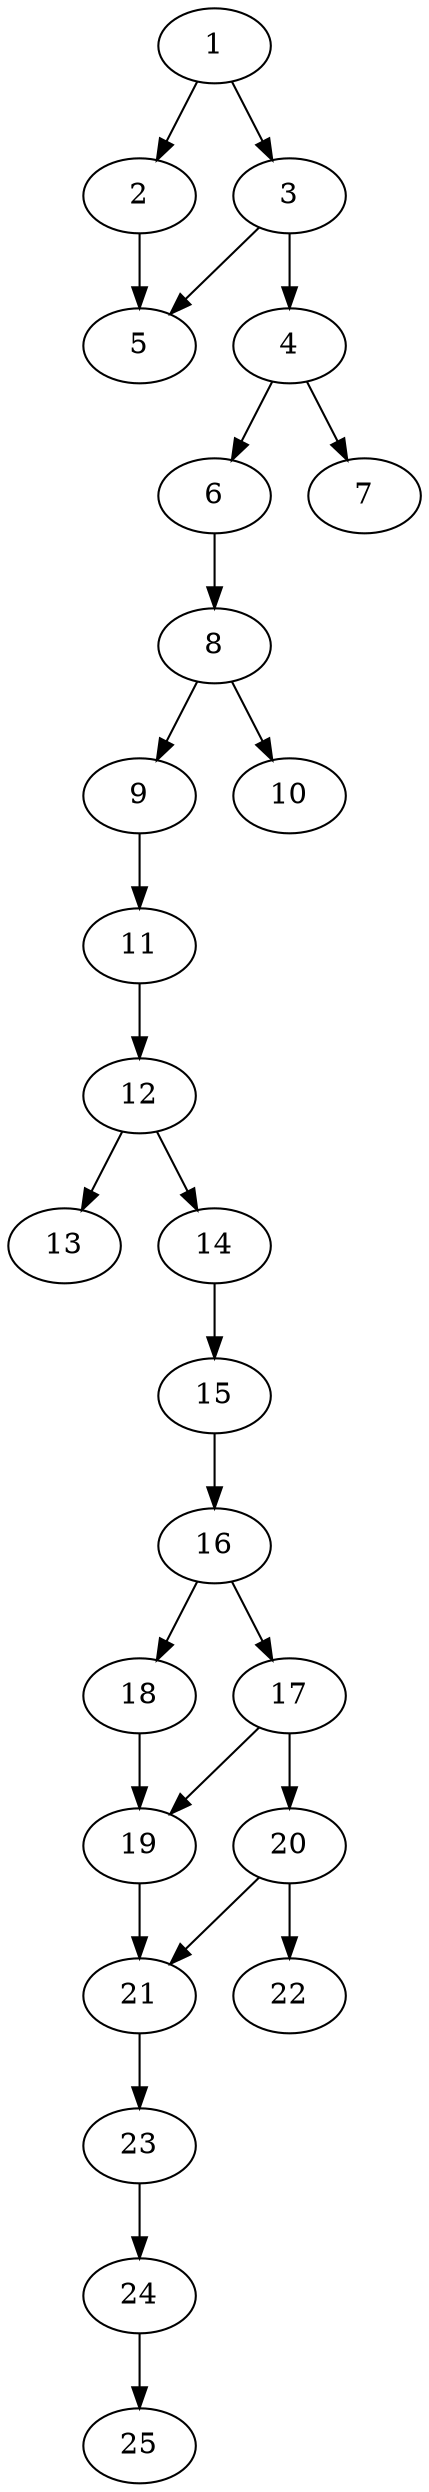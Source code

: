 // DAG automatically generated by daggen at Thu Oct  3 14:00:40 2019
// ./daggen --dot -n 25 --ccr 0.4 --fat 0.3 --regular 0.7 --density 0.7 --mindata 5242880 --maxdata 52428800 
digraph G {
  1 [size="59450880", alpha="0.11", expect_size="23780352"] 
  1 -> 2 [size ="23780352"]
  1 -> 3 [size ="23780352"]
  2 [size="34987520", alpha="0.13", expect_size="13995008"] 
  2 -> 5 [size ="13995008"]
  3 [size="124961280", alpha="0.19", expect_size="49984512"] 
  3 -> 4 [size ="49984512"]
  3 -> 5 [size ="49984512"]
  4 [size="28751360", alpha="0.17", expect_size="11500544"] 
  4 -> 6 [size ="11500544"]
  4 -> 7 [size ="11500544"]
  5 [size="67061760", alpha="0.05", expect_size="26824704"] 
  6 [size="43363840", alpha="0.00", expect_size="17345536"] 
  6 -> 8 [size ="17345536"]
  7 [size="100413440", alpha="0.02", expect_size="40165376"] 
  8 [size="126080000", alpha="0.11", expect_size="50432000"] 
  8 -> 9 [size ="50432000"]
  8 -> 10 [size ="50432000"]
  9 [size="47290880", alpha="0.04", expect_size="18916352"] 
  9 -> 11 [size ="18916352"]
  10 [size="20167680", alpha="0.07", expect_size="8067072"] 
  11 [size="112752640", alpha="0.01", expect_size="45101056"] 
  11 -> 12 [size ="45101056"]
  12 [size="61749760", alpha="0.06", expect_size="24699904"] 
  12 -> 13 [size ="24699904"]
  12 -> 14 [size ="24699904"]
  13 [size="22456320", alpha="0.14", expect_size="8982528"] 
  14 [size="18242560", alpha="0.00", expect_size="7297024"] 
  14 -> 15 [size ="7297024"]
  15 [size="120204800", alpha="0.15", expect_size="48081920"] 
  15 -> 16 [size ="48081920"]
  16 [size="30791680", alpha="0.02", expect_size="12316672"] 
  16 -> 17 [size ="12316672"]
  16 -> 18 [size ="12316672"]
  17 [size="32704000", alpha="0.18", expect_size="13081600"] 
  17 -> 19 [size ="13081600"]
  17 -> 20 [size ="13081600"]
  18 [size="41802240", alpha="0.15", expect_size="16720896"] 
  18 -> 19 [size ="16720896"]
  19 [size="109537280", alpha="0.08", expect_size="43814912"] 
  19 -> 21 [size ="43814912"]
  20 [size="16844800", alpha="0.11", expect_size="6737920"] 
  20 -> 21 [size ="6737920"]
  20 -> 22 [size ="6737920"]
  21 [size="59952640", alpha="0.01", expect_size="23981056"] 
  21 -> 23 [size ="23981056"]
  22 [size="63147520", alpha="0.15", expect_size="25259008"] 
  23 [size="95726080", alpha="0.08", expect_size="38290432"] 
  23 -> 24 [size ="38290432"]
  24 [size="63237120", alpha="0.03", expect_size="25294848"] 
  24 -> 25 [size ="25294848"]
  25 [size="63912960", alpha="0.08", expect_size="25565184"] 
}
